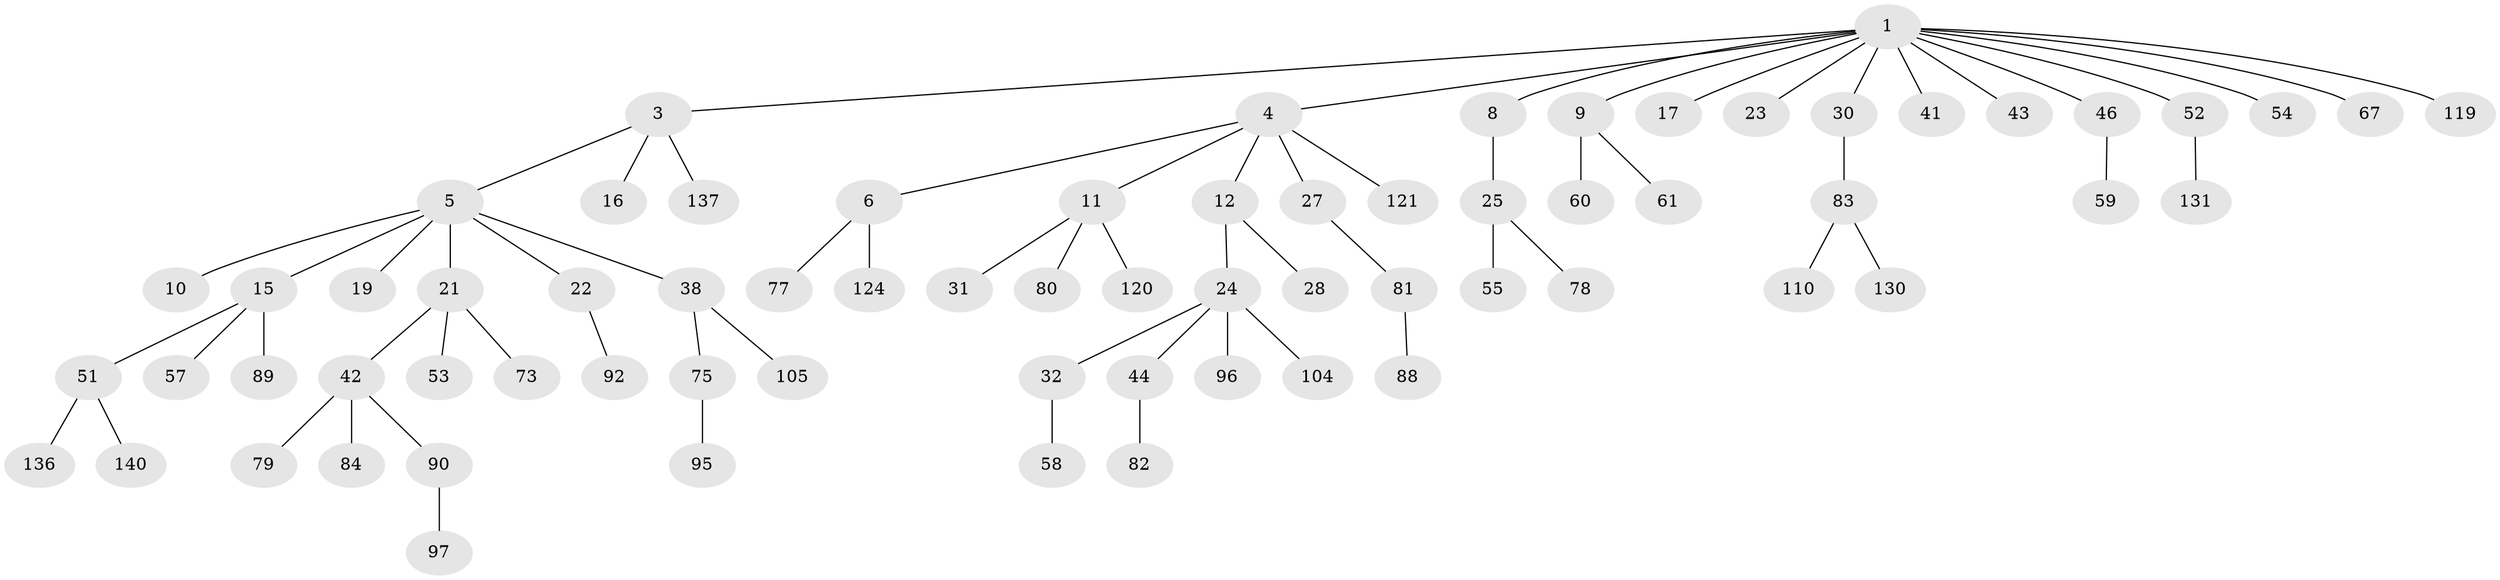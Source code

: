 // original degree distribution, {5: 0.03546099290780142, 7: 0.014184397163120567, 4: 0.0425531914893617, 6: 0.02127659574468085, 3: 0.1276595744680851, 2: 0.2695035460992908, 1: 0.48936170212765956}
// Generated by graph-tools (version 1.1) at 2025/15/03/09/25 04:15:33]
// undirected, 70 vertices, 69 edges
graph export_dot {
graph [start="1"]
  node [color=gray90,style=filled];
  1 [super="+2+7"];
  3;
  4;
  5;
  6;
  8;
  9 [super="+20+29+37"];
  10 [super="+93"];
  11 [super="+133+13"];
  12 [super="+18"];
  15;
  16;
  17;
  19;
  21 [super="+47+33"];
  22 [super="+35+99+102+34"];
  23 [super="+49+39"];
  24 [super="+26"];
  25;
  27;
  28;
  30 [super="+48+112+87"];
  31;
  32 [super="+36"];
  38 [super="+69+50"];
  41 [super="+122"];
  42 [super="+63+65+76"];
  43;
  44 [super="+91+64"];
  46;
  51;
  52;
  53;
  54 [super="+68"];
  55;
  57;
  58;
  59;
  60 [super="+126"];
  61 [super="+115+74"];
  67 [super="+107"];
  73;
  75;
  77;
  78;
  79;
  80;
  81 [super="+109"];
  82;
  83;
  84;
  88 [super="+118"];
  89;
  90 [super="+94"];
  92;
  95 [super="+114+125"];
  96;
  97;
  104;
  105 [super="+132"];
  110;
  119;
  120;
  121 [super="+123"];
  124;
  130;
  131;
  136;
  137;
  140;
  1 -- 8;
  1 -- 9;
  1 -- 54;
  1 -- 17;
  1 -- 3;
  1 -- 4;
  1 -- 67;
  1 -- 23;
  1 -- 30;
  1 -- 52;
  1 -- 119;
  1 -- 41;
  1 -- 43;
  1 -- 46;
  3 -- 5;
  3 -- 16;
  3 -- 137;
  4 -- 6;
  4 -- 11;
  4 -- 12;
  4 -- 27;
  4 -- 121;
  5 -- 10;
  5 -- 15;
  5 -- 19;
  5 -- 21;
  5 -- 22;
  5 -- 38;
  6 -- 77;
  6 -- 124;
  8 -- 25;
  9 -- 60;
  9 -- 61;
  11 -- 80;
  11 -- 120;
  11 -- 31;
  12 -- 24;
  12 -- 28;
  15 -- 51;
  15 -- 57;
  15 -- 89;
  21 -- 42;
  21 -- 53;
  21 -- 73;
  22 -- 92;
  24 -- 32;
  24 -- 96;
  24 -- 104;
  24 -- 44;
  25 -- 55;
  25 -- 78;
  27 -- 81;
  30 -- 83;
  32 -- 58;
  38 -- 105;
  38 -- 75;
  42 -- 79;
  42 -- 84;
  42 -- 90;
  44 -- 82;
  46 -- 59;
  51 -- 136;
  51 -- 140;
  52 -- 131;
  75 -- 95;
  81 -- 88;
  83 -- 110;
  83 -- 130;
  90 -- 97;
}
